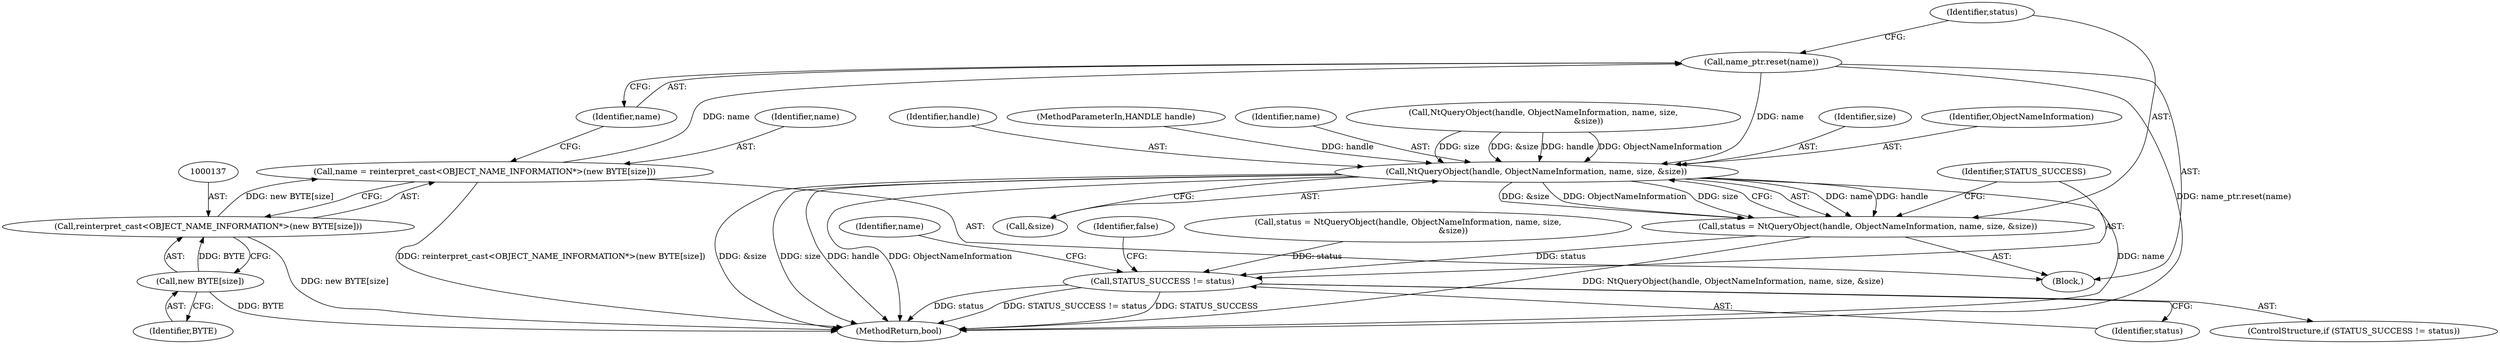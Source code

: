 digraph "0_Chrome_4f1f3d0f03c79ddaace56f067cf28a27f9466b7d_3@pointer" {
"1000140" [label="(Call,name_ptr.reset(name))"];
"1000134" [label="(Call,name = reinterpret_cast<OBJECT_NAME_INFORMATION*>(new BYTE[size]))"];
"1000136" [label="(Call,reinterpret_cast<OBJECT_NAME_INFORMATION*>(new BYTE[size]))"];
"1000138" [label="(Call,new BYTE[size])"];
"1000144" [label="(Call,NtQueryObject(handle, ObjectNameInformation, name, size, &size))"];
"1000142" [label="(Call,status = NtQueryObject(handle, ObjectNameInformation, name, size, &size))"];
"1000152" [label="(Call,STATUS_SUCCESS != status)"];
"1000134" [label="(Call,name = reinterpret_cast<OBJECT_NAME_INFORMATION*>(new BYTE[size]))"];
"1000160" [label="(Identifier,name)"];
"1000148" [label="(Identifier,size)"];
"1000136" [label="(Call,reinterpret_cast<OBJECT_NAME_INFORMATION*>(new BYTE[size]))"];
"1000143" [label="(Identifier,status)"];
"1000179" [label="(MethodReturn,bool)"];
"1000146" [label="(Identifier,ObjectNameInformation)"];
"1000151" [label="(ControlStructure,if (STATUS_SUCCESS != status))"];
"1000123" [label="(Call,NtQueryObject(handle, ObjectNameInformation, name, size,\n                                   &size))"];
"1000133" [label="(Block,)"];
"1000145" [label="(Identifier,handle)"];
"1000101" [label="(MethodParameterIn,HANDLE handle)"];
"1000144" [label="(Call,NtQueryObject(handle, ObjectNameInformation, name, size, &size))"];
"1000142" [label="(Call,status = NtQueryObject(handle, ObjectNameInformation, name, size, &size))"];
"1000147" [label="(Identifier,name)"];
"1000152" [label="(Call,STATUS_SUCCESS != status)"];
"1000156" [label="(Identifier,false)"];
"1000140" [label="(Call,name_ptr.reset(name))"];
"1000141" [label="(Identifier,name)"];
"1000135" [label="(Identifier,name)"];
"1000139" [label="(Identifier,BYTE)"];
"1000153" [label="(Identifier,STATUS_SUCCESS)"];
"1000121" [label="(Call,status = NtQueryObject(handle, ObjectNameInformation, name, size,\n                                   &size))"];
"1000149" [label="(Call,&size)"];
"1000138" [label="(Call,new BYTE[size])"];
"1000154" [label="(Identifier,status)"];
"1000140" -> "1000133"  [label="AST: "];
"1000140" -> "1000141"  [label="CFG: "];
"1000141" -> "1000140"  [label="AST: "];
"1000143" -> "1000140"  [label="CFG: "];
"1000140" -> "1000179"  [label="DDG: name_ptr.reset(name)"];
"1000134" -> "1000140"  [label="DDG: name"];
"1000140" -> "1000144"  [label="DDG: name"];
"1000134" -> "1000133"  [label="AST: "];
"1000134" -> "1000136"  [label="CFG: "];
"1000135" -> "1000134"  [label="AST: "];
"1000136" -> "1000134"  [label="AST: "];
"1000141" -> "1000134"  [label="CFG: "];
"1000134" -> "1000179"  [label="DDG: reinterpret_cast<OBJECT_NAME_INFORMATION*>(new BYTE[size])"];
"1000136" -> "1000134"  [label="DDG: new BYTE[size]"];
"1000136" -> "1000138"  [label="CFG: "];
"1000137" -> "1000136"  [label="AST: "];
"1000138" -> "1000136"  [label="AST: "];
"1000136" -> "1000179"  [label="DDG: new BYTE[size]"];
"1000138" -> "1000136"  [label="DDG: BYTE"];
"1000138" -> "1000139"  [label="CFG: "];
"1000139" -> "1000138"  [label="AST: "];
"1000138" -> "1000179"  [label="DDG: BYTE"];
"1000144" -> "1000142"  [label="AST: "];
"1000144" -> "1000149"  [label="CFG: "];
"1000145" -> "1000144"  [label="AST: "];
"1000146" -> "1000144"  [label="AST: "];
"1000147" -> "1000144"  [label="AST: "];
"1000148" -> "1000144"  [label="AST: "];
"1000149" -> "1000144"  [label="AST: "];
"1000142" -> "1000144"  [label="CFG: "];
"1000144" -> "1000179"  [label="DDG: name"];
"1000144" -> "1000179"  [label="DDG: &size"];
"1000144" -> "1000179"  [label="DDG: size"];
"1000144" -> "1000179"  [label="DDG: handle"];
"1000144" -> "1000179"  [label="DDG: ObjectNameInformation"];
"1000144" -> "1000142"  [label="DDG: name"];
"1000144" -> "1000142"  [label="DDG: handle"];
"1000144" -> "1000142"  [label="DDG: &size"];
"1000144" -> "1000142"  [label="DDG: ObjectNameInformation"];
"1000144" -> "1000142"  [label="DDG: size"];
"1000123" -> "1000144"  [label="DDG: handle"];
"1000123" -> "1000144"  [label="DDG: ObjectNameInformation"];
"1000123" -> "1000144"  [label="DDG: size"];
"1000123" -> "1000144"  [label="DDG: &size"];
"1000101" -> "1000144"  [label="DDG: handle"];
"1000142" -> "1000133"  [label="AST: "];
"1000143" -> "1000142"  [label="AST: "];
"1000153" -> "1000142"  [label="CFG: "];
"1000142" -> "1000179"  [label="DDG: NtQueryObject(handle, ObjectNameInformation, name, size, &size)"];
"1000142" -> "1000152"  [label="DDG: status"];
"1000152" -> "1000151"  [label="AST: "];
"1000152" -> "1000154"  [label="CFG: "];
"1000153" -> "1000152"  [label="AST: "];
"1000154" -> "1000152"  [label="AST: "];
"1000156" -> "1000152"  [label="CFG: "];
"1000160" -> "1000152"  [label="CFG: "];
"1000152" -> "1000179"  [label="DDG: status"];
"1000152" -> "1000179"  [label="DDG: STATUS_SUCCESS != status"];
"1000152" -> "1000179"  [label="DDG: STATUS_SUCCESS"];
"1000121" -> "1000152"  [label="DDG: status"];
}
